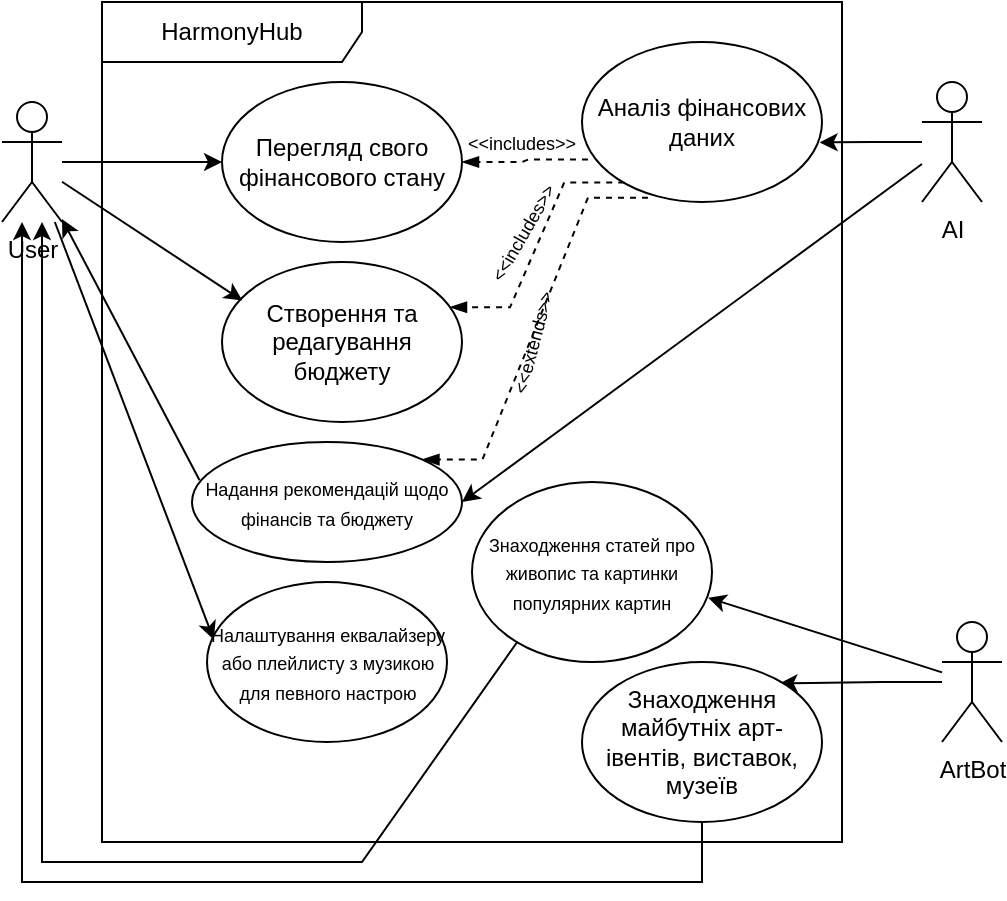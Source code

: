 <mxfile version="22.1.0" type="device">
  <diagram name="Page-1" id="MFSnYSo0AQTpGj7ugGXA">
    <mxGraphModel dx="1393" dy="656" grid="1" gridSize="10" guides="1" tooltips="1" connect="1" arrows="1" fold="1" page="1" pageScale="1" pageWidth="850" pageHeight="1100" math="0" shadow="0">
      <root>
        <mxCell id="0" />
        <mxCell id="1" parent="0" />
        <mxCell id="SeWhXk9JfzFj-lclIRen-8" style="edgeStyle=orthogonalEdgeStyle;rounded=0;orthogonalLoop=1;jettySize=auto;html=1;" edge="1" parent="1" source="SeWhXk9JfzFj-lclIRen-1" target="SeWhXk9JfzFj-lclIRen-5">
          <mxGeometry relative="1" as="geometry" />
        </mxCell>
        <mxCell id="SeWhXk9JfzFj-lclIRen-1" value="User" style="shape=umlActor;verticalLabelPosition=bottom;verticalAlign=top;html=1;outlineConnect=0;" vertex="1" parent="1">
          <mxGeometry x="130" y="230" width="30" height="60" as="geometry" />
        </mxCell>
        <mxCell id="SeWhXk9JfzFj-lclIRen-2" value="AI" style="shape=umlActor;verticalLabelPosition=bottom;verticalAlign=top;html=1;outlineConnect=0;" vertex="1" parent="1">
          <mxGeometry x="590" y="220" width="30" height="60" as="geometry" />
        </mxCell>
        <mxCell id="SeWhXk9JfzFj-lclIRen-3" value="ArtBot" style="shape=umlActor;verticalLabelPosition=bottom;verticalAlign=top;html=1;outlineConnect=0;" vertex="1" parent="1">
          <mxGeometry x="600" y="490" width="30" height="60" as="geometry" />
        </mxCell>
        <mxCell id="SeWhXk9JfzFj-lclIRen-4" value="HarmonyHub" style="shape=umlFrame;whiteSpace=wrap;html=1;pointerEvents=0;width=130;height=30;" vertex="1" parent="1">
          <mxGeometry x="180" y="180" width="370" height="420" as="geometry" />
        </mxCell>
        <mxCell id="SeWhXk9JfzFj-lclIRen-5" value="Перегляд свого фінансового стану" style="ellipse;whiteSpace=wrap;html=1;" vertex="1" parent="1">
          <mxGeometry x="240" y="220" width="120" height="80" as="geometry" />
        </mxCell>
        <mxCell id="SeWhXk9JfzFj-lclIRen-6" value="Створення та редагування бюджету" style="ellipse;whiteSpace=wrap;html=1;" vertex="1" parent="1">
          <mxGeometry x="240" y="310" width="120" height="80" as="geometry" />
        </mxCell>
        <mxCell id="SeWhXk9JfzFj-lclIRen-7" value="&lt;font style=&quot;font-size: 9px;&quot;&gt;Надання рекомендацій щодо фінансів та бюджету&lt;/font&gt;" style="ellipse;whiteSpace=wrap;html=1;" vertex="1" parent="1">
          <mxGeometry x="225" y="400" width="135" height="60" as="geometry" />
        </mxCell>
        <mxCell id="SeWhXk9JfzFj-lclIRen-9" value="" style="endArrow=classic;html=1;rounded=0;entryX=0.085;entryY=0.241;entryDx=0;entryDy=0;entryPerimeter=0;" edge="1" parent="1" source="SeWhXk9JfzFj-lclIRen-1" target="SeWhXk9JfzFj-lclIRen-6">
          <mxGeometry width="50" height="50" relative="1" as="geometry">
            <mxPoint x="320" y="410" as="sourcePoint" />
            <mxPoint x="370" y="360" as="targetPoint" />
          </mxGeometry>
        </mxCell>
        <mxCell id="SeWhXk9JfzFj-lclIRen-11" value="" style="endArrow=classic;html=1;rounded=0;exitX=0.028;exitY=0.318;exitDx=0;exitDy=0;exitPerimeter=0;" edge="1" parent="1" source="SeWhXk9JfzFj-lclIRen-7" target="SeWhXk9JfzFj-lclIRen-1">
          <mxGeometry width="50" height="50" relative="1" as="geometry">
            <mxPoint x="320" y="460" as="sourcePoint" />
            <mxPoint x="370" y="410" as="targetPoint" />
          </mxGeometry>
        </mxCell>
        <mxCell id="SeWhXk9JfzFj-lclIRen-12" value="Аналіз фінансових даних" style="ellipse;whiteSpace=wrap;html=1;" vertex="1" parent="1">
          <mxGeometry x="420" y="200" width="120" height="80" as="geometry" />
        </mxCell>
        <mxCell id="SeWhXk9JfzFj-lclIRen-13" style="edgeStyle=orthogonalEdgeStyle;rounded=0;orthogonalLoop=1;jettySize=auto;html=1;entryX=0.99;entryY=0.628;entryDx=0;entryDy=0;entryPerimeter=0;" edge="1" parent="1" source="SeWhXk9JfzFj-lclIRen-2" target="SeWhXk9JfzFj-lclIRen-12">
          <mxGeometry relative="1" as="geometry" />
        </mxCell>
        <mxCell id="SeWhXk9JfzFj-lclIRen-15" value="" style="edgeStyle=entityRelationEdgeStyle;fontSize=12;html=1;endArrow=blockThin;endFill=1;startArrow=none;rounded=0;startFill=0;dashed=1;exitX=0.025;exitY=0.735;exitDx=0;exitDy=0;entryX=1;entryY=0.5;entryDx=0;entryDy=0;exitPerimeter=0;" edge="1" parent="1" source="SeWhXk9JfzFj-lclIRen-12" target="SeWhXk9JfzFj-lclIRen-5">
          <mxGeometry width="60" height="60" relative="1" as="geometry">
            <mxPoint x="402.64" y="310" as="sourcePoint" />
            <mxPoint x="370.0" y="311.2" as="targetPoint" />
            <Array as="points">
              <mxPoint x="390" y="290" />
              <mxPoint x="370" y="260" />
              <mxPoint x="360" y="244" />
              <mxPoint x="380" y="244" />
            </Array>
          </mxGeometry>
        </mxCell>
        <mxCell id="SeWhXk9JfzFj-lclIRen-16" value="&lt;font style=&quot;font-size: 9px;&quot;&gt;&amp;lt;&amp;lt;includes&amp;gt;&amp;gt;&lt;/font&gt;" style="text;html=1;strokeColor=none;fillColor=none;align=center;verticalAlign=middle;whiteSpace=wrap;rounded=0;" vertex="1" parent="1">
          <mxGeometry x="360" y="235" width="60" height="30" as="geometry" />
        </mxCell>
        <mxCell id="SeWhXk9JfzFj-lclIRen-17" value="" style="edgeStyle=entityRelationEdgeStyle;fontSize=12;html=1;endArrow=blockThin;endFill=1;startArrow=none;rounded=0;startFill=0;dashed=1;exitX=0.176;exitY=0.878;exitDx=0;exitDy=0;entryX=0.95;entryY=0.283;entryDx=0;entryDy=0;exitPerimeter=0;entryPerimeter=0;" edge="1" parent="1" source="SeWhXk9JfzFj-lclIRen-12" target="SeWhXk9JfzFj-lclIRen-6">
          <mxGeometry width="60" height="60" relative="1" as="geometry">
            <mxPoint x="433" y="304" as="sourcePoint" />
            <mxPoint x="370" y="305" as="targetPoint" />
            <Array as="points">
              <mxPoint x="400" y="335" />
              <mxPoint x="380" y="305" />
              <mxPoint x="380" y="310" />
              <mxPoint x="370" y="289" />
              <mxPoint x="390" y="289" />
            </Array>
          </mxGeometry>
        </mxCell>
        <mxCell id="SeWhXk9JfzFj-lclIRen-18" value="&lt;font style=&quot;font-size: 9px;&quot;&gt;&amp;lt;&amp;lt;includes&amp;gt;&amp;gt;&lt;/font&gt;" style="text;html=1;strokeColor=none;fillColor=none;align=center;verticalAlign=middle;whiteSpace=wrap;rounded=0;rotation=-60;" vertex="1" parent="1">
          <mxGeometry x="360" y="280" width="60" height="30" as="geometry" />
        </mxCell>
        <mxCell id="SeWhXk9JfzFj-lclIRen-19" value="" style="edgeStyle=entityRelationEdgeStyle;fontSize=12;html=1;endArrow=blockThin;endFill=1;startArrow=none;rounded=0;startFill=0;dashed=1;exitX=0.275;exitY=0.973;exitDx=0;exitDy=0;entryX=1;entryY=0;entryDx=0;entryDy=0;exitPerimeter=0;" edge="1" parent="1" source="SeWhXk9JfzFj-lclIRen-12" target="SeWhXk9JfzFj-lclIRen-7">
          <mxGeometry width="60" height="60" relative="1" as="geometry">
            <mxPoint x="463" y="384" as="sourcePoint" />
            <mxPoint x="400" y="385" as="targetPoint" />
            <Array as="points">
              <mxPoint x="430" y="415" />
              <mxPoint x="410" y="385" />
              <mxPoint x="400" y="369" />
              <mxPoint x="420" y="369" />
            </Array>
          </mxGeometry>
        </mxCell>
        <mxCell id="SeWhXk9JfzFj-lclIRen-20" value="&lt;font style=&quot;font-size: 9px;&quot;&gt;&amp;lt;&amp;lt;extends&amp;gt;&amp;gt;&lt;/font&gt;" style="text;html=1;strokeColor=none;fillColor=none;align=center;verticalAlign=middle;whiteSpace=wrap;rounded=0;rotation=-75;" vertex="1" parent="1">
          <mxGeometry x="365" y="335" width="60" height="30" as="geometry" />
        </mxCell>
        <mxCell id="SeWhXk9JfzFj-lclIRen-21" value="&lt;font style=&quot;font-size: 9px;&quot;&gt;Знаходження статей про живопис та картинки популярних картин&lt;/font&gt;" style="ellipse;whiteSpace=wrap;html=1;" vertex="1" parent="1">
          <mxGeometry x="365" y="420" width="120" height="90" as="geometry" />
        </mxCell>
        <mxCell id="SeWhXk9JfzFj-lclIRen-22" style="edgeStyle=orthogonalEdgeStyle;rounded=0;orthogonalLoop=1;jettySize=auto;html=1;entryX=0.823;entryY=0.134;entryDx=0;entryDy=0;entryPerimeter=0;" edge="1" parent="1" source="SeWhXk9JfzFj-lclIRen-3" target="SeWhXk9JfzFj-lclIRen-27">
          <mxGeometry relative="1" as="geometry" />
        </mxCell>
        <mxCell id="SeWhXk9JfzFj-lclIRen-23" value="&lt;font style=&quot;font-size: 9px;&quot;&gt;Налаштування еквалайзеру або плейлисту з музикою для певного настрою&lt;/font&gt;" style="ellipse;whiteSpace=wrap;html=1;" vertex="1" parent="1">
          <mxGeometry x="232.5" y="470" width="120" height="80" as="geometry" />
        </mxCell>
        <mxCell id="SeWhXk9JfzFj-lclIRen-24" value="" style="endArrow=classic;html=1;rounded=0;entryX=0.028;entryY=0.36;entryDx=0;entryDy=0;entryPerimeter=0;" edge="1" parent="1" source="SeWhXk9JfzFj-lclIRen-1" target="SeWhXk9JfzFj-lclIRen-23">
          <mxGeometry width="50" height="50" relative="1" as="geometry">
            <mxPoint x="170" y="280" as="sourcePoint" />
            <mxPoint x="260" y="339" as="targetPoint" />
          </mxGeometry>
        </mxCell>
        <mxCell id="SeWhXk9JfzFj-lclIRen-25" value="" style="endArrow=classic;html=1;rounded=0;exitX=0.19;exitY=0.886;exitDx=0;exitDy=0;exitPerimeter=0;" edge="1" parent="1" source="SeWhXk9JfzFj-lclIRen-21">
          <mxGeometry width="50" height="50" relative="1" as="geometry">
            <mxPoint x="180" y="290" as="sourcePoint" />
            <mxPoint x="150" y="290" as="targetPoint" />
            <Array as="points">
              <mxPoint x="310" y="610" />
              <mxPoint x="230" y="610" />
              <mxPoint x="150" y="610" />
            </Array>
          </mxGeometry>
        </mxCell>
        <mxCell id="SeWhXk9JfzFj-lclIRen-26" value="" style="endArrow=classic;html=1;rounded=0;entryX=1;entryY=0.5;entryDx=0;entryDy=0;" edge="1" parent="1" source="SeWhXk9JfzFj-lclIRen-2" target="SeWhXk9JfzFj-lclIRen-7">
          <mxGeometry width="50" height="50" relative="1" as="geometry">
            <mxPoint x="190" y="300" as="sourcePoint" />
            <mxPoint x="280" y="359" as="targetPoint" />
          </mxGeometry>
        </mxCell>
        <mxCell id="SeWhXk9JfzFj-lclIRen-29" style="edgeStyle=orthogonalEdgeStyle;rounded=0;orthogonalLoop=1;jettySize=auto;html=1;" edge="1" parent="1" source="SeWhXk9JfzFj-lclIRen-27" target="SeWhXk9JfzFj-lclIRen-1">
          <mxGeometry relative="1" as="geometry">
            <Array as="points">
              <mxPoint x="480" y="620" />
              <mxPoint x="140" y="620" />
            </Array>
          </mxGeometry>
        </mxCell>
        <mxCell id="SeWhXk9JfzFj-lclIRen-27" value="Знаходження майбутніх арт-івентів, виставок, музеїв" style="ellipse;whiteSpace=wrap;html=1;" vertex="1" parent="1">
          <mxGeometry x="420" y="510" width="120" height="80" as="geometry" />
        </mxCell>
        <mxCell id="SeWhXk9JfzFj-lclIRen-28" value="" style="endArrow=classic;html=1;rounded=0;entryX=0.984;entryY=0.643;entryDx=0;entryDy=0;entryPerimeter=0;" edge="1" parent="1" source="SeWhXk9JfzFj-lclIRen-3" target="SeWhXk9JfzFj-lclIRen-21">
          <mxGeometry width="50" height="50" relative="1" as="geometry">
            <mxPoint x="320" y="510" as="sourcePoint" />
            <mxPoint x="370" y="460" as="targetPoint" />
          </mxGeometry>
        </mxCell>
      </root>
    </mxGraphModel>
  </diagram>
</mxfile>
